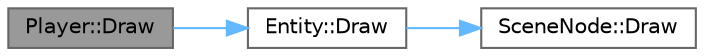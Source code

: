 digraph "Player::Draw"
{
 // LATEX_PDF_SIZE
  bgcolor="transparent";
  edge [fontname=Helvetica,fontsize=10,labelfontname=Helvetica,labelfontsize=10];
  node [fontname=Helvetica,fontsize=10,shape=box,height=0.2,width=0.4];
  rankdir="LR";
  Node1 [label="Player::Draw",height=0.2,width=0.4,color="gray40", fillcolor="grey60", style="filled", fontcolor="black",tooltip=" "];
  Node1 -> Node2 [color="steelblue1",style="solid"];
  Node2 [label="Entity::Draw",height=0.2,width=0.4,color="grey40", fillcolor="white", style="filled",URL="$class_entity.html#acd47026ad7c92f1fbc74aebf6cc21c73",tooltip=" "];
  Node2 -> Node3 [color="steelblue1",style="solid"];
  Node3 [label="SceneNode::Draw",height=0.2,width=0.4,color="grey40", fillcolor="white", style="filled",URL="$class_scene_node.html#aff66e54036d74d2ae7dd469ff7fdd2e1",tooltip=" "];
}
